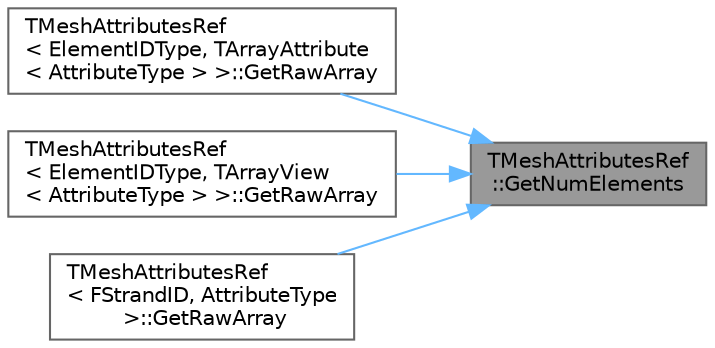 digraph "TMeshAttributesRef::GetNumElements"
{
 // INTERACTIVE_SVG=YES
 // LATEX_PDF_SIZE
  bgcolor="transparent";
  edge [fontname=Helvetica,fontsize=10,labelfontname=Helvetica,labelfontsize=10];
  node [fontname=Helvetica,fontsize=10,shape=box,height=0.2,width=0.4];
  rankdir="RL";
  Node1 [id="Node000001",label="TMeshAttributesRef\l::GetNumElements",height=0.2,width=0.4,color="gray40", fillcolor="grey60", style="filled", fontcolor="black",tooltip="Get the number of elements in this attribute array."];
  Node1 -> Node2 [id="edge1_Node000001_Node000002",dir="back",color="steelblue1",style="solid",tooltip=" "];
  Node2 [id="Node000002",label="TMeshAttributesRef\l\< ElementIDType, TArrayAttribute\l\< AttributeType \> \>::GetRawArray",height=0.2,width=0.4,color="grey40", fillcolor="white", style="filled",URL="$d9/d70/classTMeshAttributesRef_3_01ElementIDType_00_01TArrayAttribute_3_01AttributeType_01_4_01_4.html#af4157495128d9bb8f190a9effd512c4a",tooltip="In this specialization, GetRawArray returns a pointer to the attribute array container holding the at..."];
  Node1 -> Node3 [id="edge2_Node000001_Node000003",dir="back",color="steelblue1",style="solid",tooltip=" "];
  Node3 [id="Node000003",label="TMeshAttributesRef\l\< ElementIDType, TArrayView\l\< AttributeType \> \>::GetRawArray",height=0.2,width=0.4,color="grey40", fillcolor="white", style="filled",URL="$de/d89/classTMeshAttributesRef_3_01ElementIDType_00_01TArrayView_3_01AttributeType_01_4_01_4.html#a10d1b8ece709854dfeef53af84ea876d",tooltip=" "];
  Node1 -> Node4 [id="edge3_Node000001_Node000004",dir="back",color="steelblue1",style="solid",tooltip=" "];
  Node4 [id="Node000004",label="TMeshAttributesRef\l\< FStrandID, AttributeType\l \>::GetRawArray",height=0.2,width=0.4,color="grey40", fillcolor="white", style="filled",URL="$d8/dd7/classTMeshAttributesRef.html#a3467b530ae80372bbacec7e07f28075b",tooltip=" "];
}
